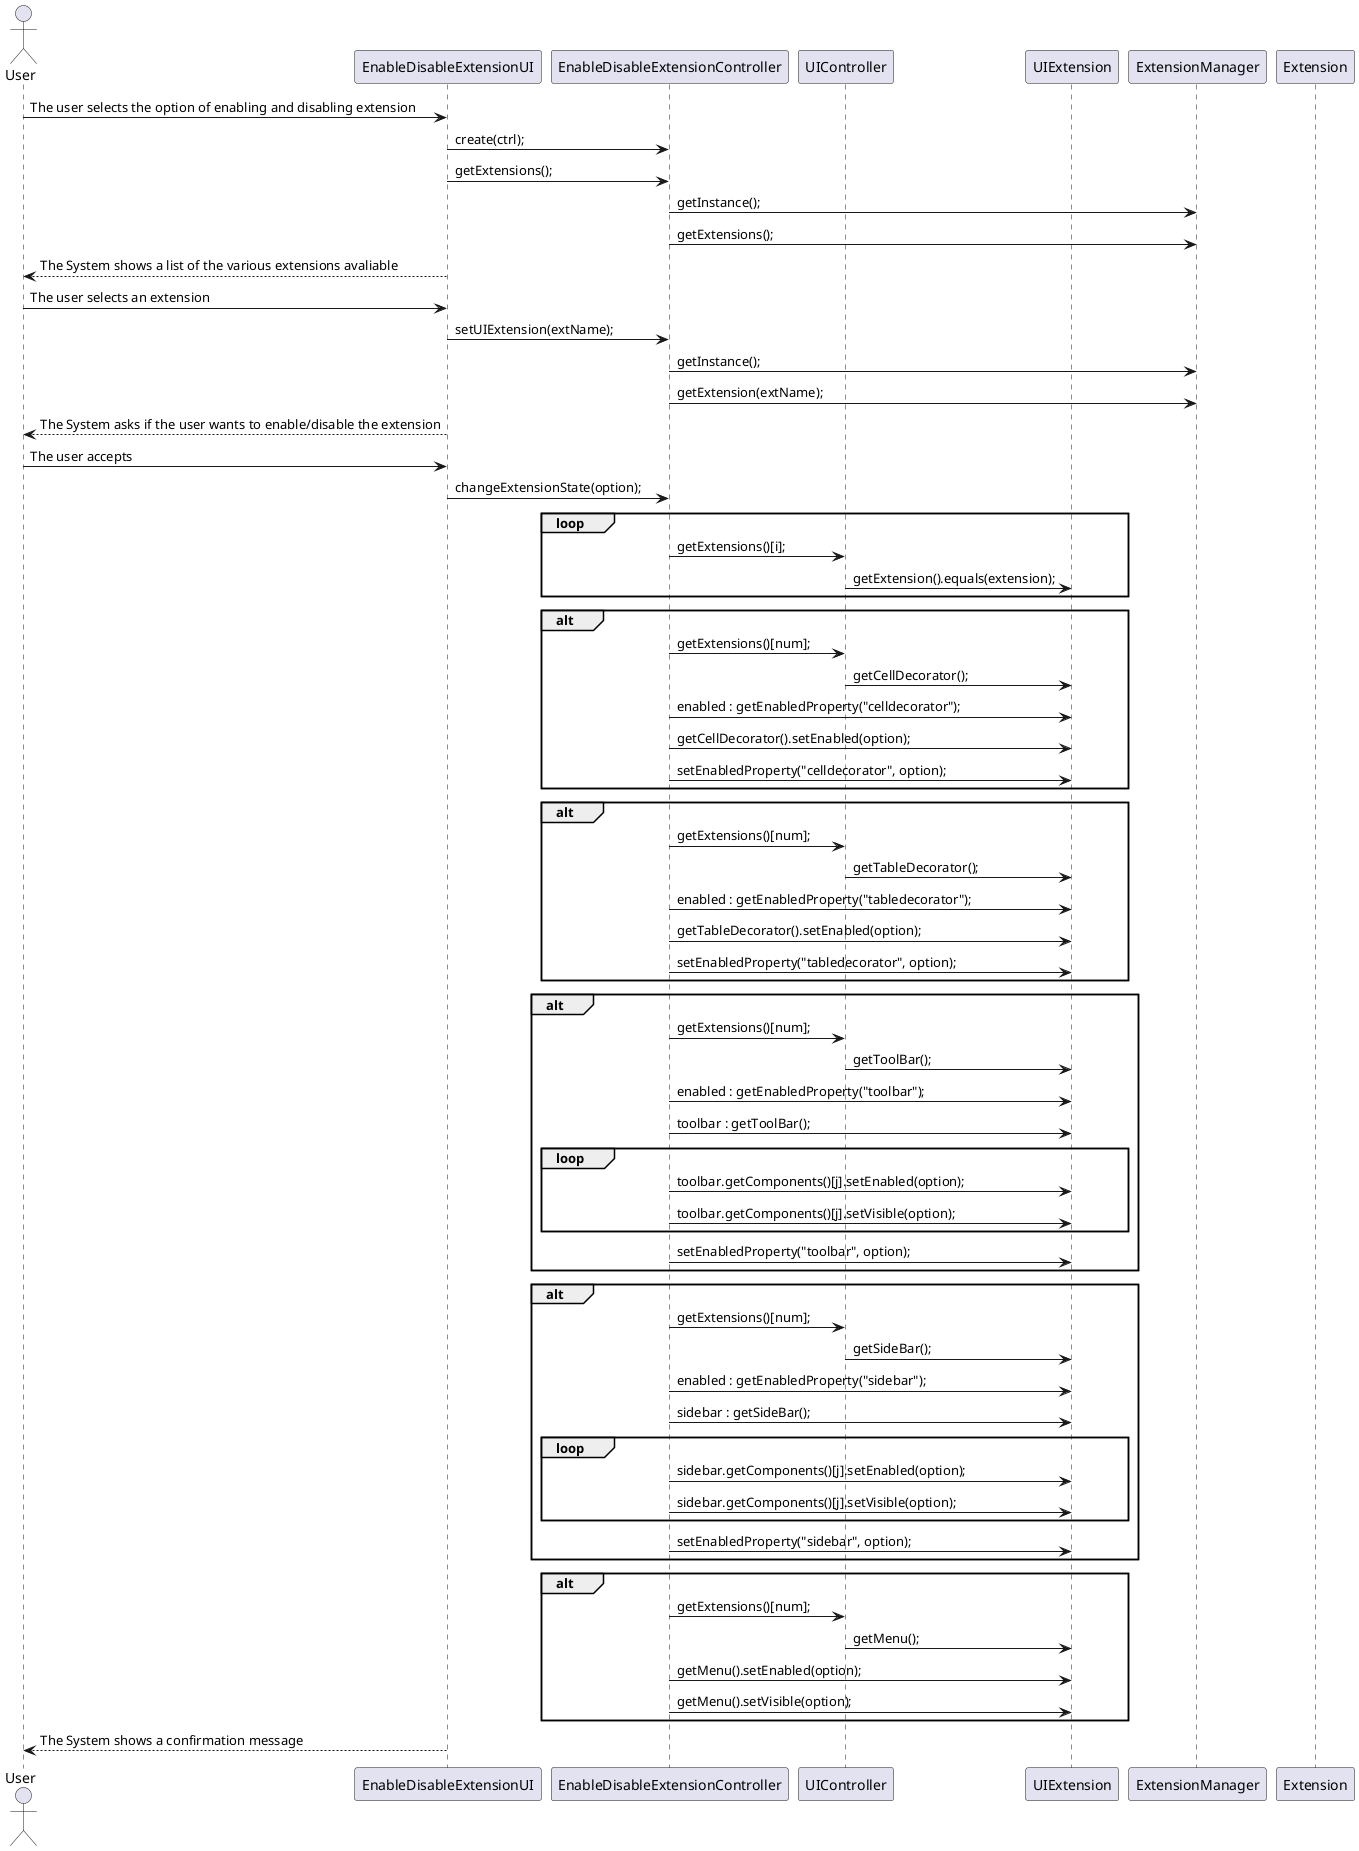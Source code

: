 @startuml sdUC01.1Core.png
actor User
participant EnableDisableExtensionUI as ui
participant EnableDisableExtensionController as ctrl
participant UIController as uic
participant UIExtension as uie
participant ExtensionManager as em
participant Extension as e


User->ui: The user selects the option of enabling and disabling extension
ui->ctrl: create(ctrl);
ui->ctrl: getExtensions();
ctrl->em: getInstance();
ctrl->em: getExtensions();
ui-->User: The System shows a list of the various extensions avaliable
User->ui: The user selects an extension
ui->ctrl: setUIExtension(extName);
ctrl->em: getInstance();
ctrl->em: getExtension(extName);
ui-->User: The System asks if the user wants to enable/disable the extension
User->ui: The user accepts
ui->ctrl: changeExtensionState(option);
loop
ctrl->uic: getExtensions()[i];
uic->uie: getExtension().equals(extension);
end
alt
ctrl->uic: getExtensions()[num];
uic->uie: getCellDecorator();
ctrl->uie: enabled : getEnabledProperty("celldecorator");
ctrl->uie: getCellDecorator().setEnabled(option);
ctrl->uie: setEnabledProperty("celldecorator", option);
end
alt
ctrl->uic: getExtensions()[num];
uic->uie: getTableDecorator();
ctrl->uie: enabled : getEnabledProperty("tabledecorator");
ctrl->uie: getTableDecorator().setEnabled(option);
ctrl->uie: setEnabledProperty("tabledecorator", option);
end
alt
ctrl->uic: getExtensions()[num];
uic->uie: getToolBar();
ctrl->uie: enabled : getEnabledProperty("toolbar");
ctrl->uie: toolbar : getToolBar();
loop
ctrl->uie: toolbar.getComponents()[j].setEnabled(option);
ctrl->uie: toolbar.getComponents()[j].setVisible(option);
end
ctrl->uie: setEnabledProperty("toolbar", option);
end
alt
ctrl->uic: getExtensions()[num];
uic->uie: getSideBar();
ctrl->uie: enabled : getEnabledProperty("sidebar");
ctrl->uie: sidebar : getSideBar();
loop
ctrl->uie: sidebar.getComponents()[j].setEnabled(option);
ctrl->uie: sidebar.getComponents()[j].setVisible(option);
end
ctrl->uie: setEnabledProperty("sidebar", option);
end
alt
ctrl->uic: getExtensions()[num];
uic->uie: getMenu();
ctrl->uie: getMenu().setEnabled(option);
ctrl->uie: getMenu().setVisible(option);
end
ui-->User: The System shows a confirmation message

@enduml